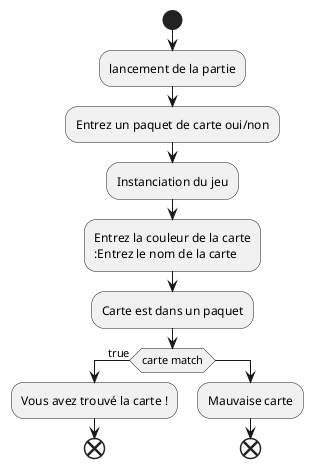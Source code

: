 @startuml
start
:lancement de la partie;

:Entrez un paquet de carte oui/non;

:Instanciation du jeu;

:Entrez la couleur de la carte
:Entrez le nom de la carte;
:Carte est dans un paquet;
if  (carte match) then (true)
:Vous avez trouvé la carte !;
end
else
:Mauvaise carte;
end
endif


@enduml
